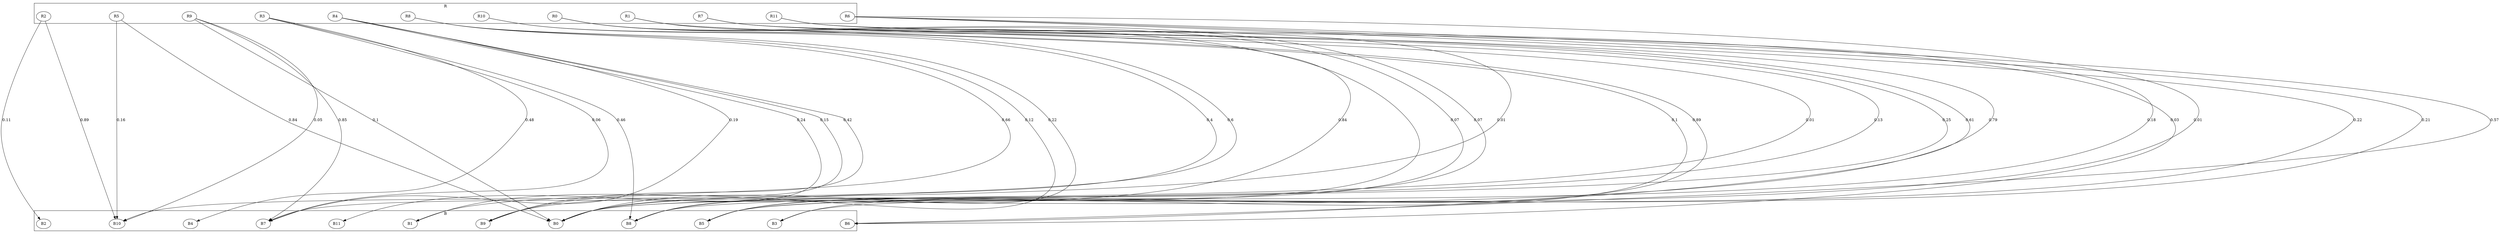 digraph {
	graph [bb="0,0,9035.6,862",
		nodesep=3,
		ranksep=10
	];
	node [label="\N"];
	subgraph cluster_0 {
		graph [bb="113.61,779,3153.6,854",
			label=R,
			lheight=0.21,
			lp="1633.6,842.5",
			lwidth=0.14
		];
		R0		 [height=0.5,
			pos="2038.6,805",
			width=0.75];
		R1		 [height=0.5,
			pos="2308.6,805",
			width=0.75];
		R2		 [height=0.5,
			pos="148.61,805",
			width=0.75];
		R3		 [height=0.5,
			pos="958.61,805",
			width=0.75];
		R4		 [height=0.5,
			pos="1228.6,805",
			width=0.75];
		R5		 [height=0.5,
			pos="418.61,805",
			width=0.75];
		R6		 [height=0.5,
			pos="3118.6,805",
			width=0.75];
		R7		 [height=0.5,
			pos="2578.6,805",
			width=0.75];
		R8		 [height=0.5,
			pos="1498.6,805",
			width=0.75];
		R9		 [height=0.5,
			pos="688.61,805",
			width=0.75];
		R10		 [height=0.5,
			pos="1768.6,805",
			width=0.75];
		R11		 [height=0.5,
			pos="2848.6,805",
			width=0.75];
	}
	subgraph cluster_1 {
		graph [bb="113.61,8,3153.6,83",
			label=B,
			lheight=0.21,
			lp="1633.6,71.5",
			lwidth=0.14
		];
		B0		 [height=0.5,
			pos="2038.6,34",
			width=0.75];
		B1		 [height=0.5,
			pos="1498.6,34",
			width=0.75];
		B2		 [height=0.5,
			pos="148.61,34",
			width=0.75];
		B3		 [height=0.5,
			pos="2848.6,34",
			width=0.75];
		B4		 [height=0.5,
			pos="688.61,34",
			width=0.75];
		B5		 [height=0.5,
			pos="2578.6,34",
			width=0.75];
		B6		 [height=0.5,
			pos="3118.6,34",
			width=0.75];
		B7		 [height=0.5,
			pos="958.61,34",
			width=0.75];
		B8		 [height=0.5,
			pos="2308.6,34",
			width=0.75];
		B9		 [height=0.5,
			pos="1768.6,34",
			width=0.75];
		B10		 [height=0.5,
			pos="418.61,34",
			width=0.75];
		B11		 [height=0.5,
			pos="1228.6,34",
			width=0.75];
	}
	R0 -> B0	 [labelangle=0,
		labeldistance=1,
		pos="e,2061.5,44.206 2064.4,799.47 2091.5,793.8 2135.4,784.97 2173.6,779 2821.1,677.84 5536.3,900.58 5099.6,412 4663.6,-75.838 2810.7,\
232.22 2173.6,83 2137.5,74.543 2097.8,59.373 2070.8,48.145",
		weight=0.02];
	R0 -> B5	 [label=0.07,
		labelangle=0,
		labeldistance=1,
		lp="5354.1,419.5",
		pos="e,2601.5,44.114 2064.4,799.4 2091.5,793.67 2135.4,784.8 2173.6,779 2873.9,672.83 4869.2,954.8 5341.6,427 5734.4,-11.867 3286.2,220.92 \
2713.6,83 2677.6,74.316 2637.8,59.183 2610.9,48.025",
		weight=0.07];
	R0 -> B8	 [label=0.07,
		labelangle=0,
		labeldistance=1,
		lp="5275.1,419.5",
		pos="e,2331.5,44.175 2064.4,799.42 2091.5,793.71 2135.4,784.85 2173.6,779 2856.5,674.48 4802.6,942.45 5262.6,427 5682.8,-43.834 3057.8,\
228.21 2443.6,83 2407.5,74.467 2367.8,59.309 2340.8,48.105",
		weight=0.07];
	R0 -> B9	 [label=0.84,
		labelangle=0,
		labeldistance=1,
		lp="4866.1,419.5",
		pos="e,1791.5,44.213 2064.4,799.56 2091.5,793.95 2135.4,785.18 2173.6,779 2767,682.98 5254.4,859.99 4853.6,412 4413.8,-79.591 2545.9,\
233.14 1903.6,83 1867.5,74.559 1827.8,59.386 1800.8,48.153",
		weight=0.84];
	R1 -> B3	 [label=0.89,
		labelangle=0,
		labeldistance=1,
		lp="6145.1,419.5",
		pos="e,2871,44.06 2334.4,799.28 2361.4,793.45 2405.3,784.5 2443.6,779 2851.2,720.44 5855.6,731.67 6132.6,427 6606.1,-93.866 3669.6,240.83 \
2983.6,83 2947.3,74.635 2907.3,59.31 2880.3,48.017",
		weight=0.89];
	R1 -> B5	 [label=0.1,
		labelangle=0,
		labeldistance=1,
		lp="6069.6,419.5",
		pos="e,2601,44.104 2334.4,799.3 2361.4,793.48 2405.3,784.53 2443.6,779 2843.2,721.2 5789.3,726.03 6060.6,427 6563.1,-126.71 3442.8,248.42 \
2713.6,83 2677.2,74.746 2637.3,59.402 2610.3,48.075",
		weight=0.1];
	R1 -> B10	 [label=0.01,
		labelangle=0,
		labeldistance=1,
		lp="5433.1,419.5",
		pos="e,440.97,44.325 2334.4,799.46 2361.5,793.77 2405.4,784.93 2443.6,779 3102.3,676.77 5875.8,898.97 5420.6,412 5050.5,16.026 1084,194.84 \
553.61,83 517.11,75.302 477.16,59.864 450.26,48.363",
		weight=0.01];
	R2 -> B2	 [label=0.11,
		labelangle=0,
		labeldistance=1,
		lp="17.11,419.5",
		pos="e,135.98,49.914 139.51,787.95 112.24,735.79 31.491,573.07 4.61,427 -22.215,281.23 85.119,118.26 129.86,58.04",
		weight=0.11];
	R2 -> B10	 [label=0.89,
		labelangle=0,
		labeldistance=1,
		lp="296.11,419.5",
		pos="e,412.35,51.862 154.76,787.45 189.95,686.94 365.87,184.6 409.04,61.341",
		weight=0.89];
	R3 -> B4	 [label=0.48,
		labelangle=0,
		labeldistance=1,
		lp="1934.1,419.5",
		pos="e,712.37,43.077 984.74,799.86 1150.1,766.73 2040.1,579.5 1915.6,412 1613.3,5.1543 1304.7,242.64 823.61,83 788.62,71.39 749.02,56.847 \
721.8,46.631",
		weight=0.48];
	R3 -> B7	 [label=0.06,
		labelangle=0,
		labeldistance=1,
		lp="2177.1,419.5",
		pos="e,982.38,43.032 984.26,799.34 1165,759.17 2238.1,515.63 2161.6,412 1866.6,12.428 1564.5,240.89 1093.6,83 1058.7,71.282 1019.1,56.756 \
991.82,46.573",
		weight=0.06];
	R3 -> B8	 [label=0.46,
		labelangle=0,
		labeldistance=1,
		lp="2262.1,419.5",
		pos="e,2311.7,52.015 984.28,799.17 1157.7,759.59 2153.6,528.72 2243.6,427 2337.5,320.83 2322.7,132.72 2313.1,61.959",
		weight=0.46];
	R4 -> B1	 [label=0.15,
		labelangle=0,
		labeldistance=1,
		lp="2994.1,419.5",
		pos="e,1521.8,43.277 1254.6,799.86 1470.2,757.23 2952.6,462.94 2981.6,427 3370,-54.09 2225.4,262.05 1633.6,83 1598.1,72.261 1558.3,57.461 \
1531.2,46.943",
		weight=0.15];
	R4 -> B7	 [label=0.19,
		labelangle=0,
		labeldistance=1,
		lp="2669.1,419.5",
		pos="e,981.7,43.506 1254.8,800.02 1441.4,764.38 2562.1,545.99 2653.6,427 2657.7,421.72 2657.8,417.18 2653.6,412 2207.2,-138.32 1775,277.47 \
1093.6,83 1057.9,72.822 1018.2,57.931 991.07,47.238",
		weight=0.19];
	R4 -> B9	 [label=0.42,
		labelangle=0,
		labeldistance=1,
		lp="3073.1,419.5",
		pos="e,1792.3,43.191 1254.6,799.87 1476.7,756.02 3045.4,445.72 3060.6,427 3399.5,11.093 2414.1,247.99 1903.6,83 1868.5,71.663 1828.9,\
57.078 1801.8,46.778",
		weight=0.42];
	R4 -> B11	 [label=0.24,
		labelangle=0,
		labeldistance=1,
		lp="2915.1,419.5",
		pos="e,1251.7,43.483 1254.4,799.63 1463.4,756.08 2872.1,461.42 2899.6,427 2903.8,421.79 2903.8,417.18 2899.6,412 2460.7,-130.91 2034.7,\
275.66 1363.6,83 1328,72.766 1288.2,57.884 1261.1,47.209",
		weight=0.24];
	R5 -> B0	 [label=0.84,
		labelangle=0,
		labeldistance=1,
		lp="1080.1,419.5",
		pos="e,2014.7,42.672 437.3,792.01 513.2,739.62 806.78,540.53 1067.6,412 1249.2,322.5 1855.7,100.49 2005.1,46.148",
		weight=0.84];
	R5 -> B10	 [label=0.16,
		labelangle=0,
		labeldistance=1,
		lp="431.11,419.5",
		pos="e,418.61,52.127 418.61,786.7 418.61,684.77 418.61,187.08 418.61,62.378",
		weight=0.16];
	R6 -> B0	 [label=0.01,
		labelangle=0,
		labeldistance=1,
		lp="7946.1,419.5",
		pos="e,2061,44.401 3145.8,804.96 3549,804.07 8286.5,785.66 7933.6,412 7493.4,-54.031 2801.5,212 2173.6,83 2137.1,75.493 2097.1,60.022 \
2070.2,48.462",
		weight=0.01];
	R6 -> B3	 [label=0.21,
		labelangle=0,
		labeldistance=1,
		lp="8777.1,419.5",
		pos="e,2871,44.402 3145.7,804.22 3575.1,791.8 8966.8,631.28 8759.6,412 8318.2,-55.287 3613.3,212.31 2983.6,83 2947.1,75.496 2907.1,60.025 \
2880.2,48.463",
		weight=0.21];
	R6 -> B5	 [label=0.22,
		labelangle=0,
		labeldistance=1,
		lp="8531.1,419.5",
		pos="e,2601,44.404 3145.8,804.14 3565.7,790.69 8711.6,621.53 8513.6,412 8070.3,-57.17 3345.9,212.77 2713.6,83 2677.1,75.5 2637.1,60.028 \
2610.2,48.465",
		weight=0.22];
	R6 -> B6	 [label=0.57,
		labelangle=0,
		labeldistance=1,
		lp="9023.1,419.5",
		pos="e,3145.8,34.7 3145.8,804.32 3568.7,793.57 8790.5,656.36 9005.6,427 9219.6,198.88 3665.9,48.298 3156,34.965",
		weight=0.57];
	R7 -> B0	 [label=0.01,
		labelangle=0,
		labeldistance=1,
		lp="6558.1,419.5",
		pos="e,2061,44.27 2604.4,799.25 2631.4,793.4 2675.3,784.43 2713.6,779 3137.1,718.92 6836.5,725.59 6545.6,412 6214.3,54.841 2649.9,185.33 \
2173.6,83 2137.1,75.163 2097.2,59.748 2070.3,48.291",
		weight=0.01];
	R7 -> B5	 [label=0.25,
		labelangle=0,
		labeldistance=1,
		lp="7050.1,419.5",
		pos="e,2601,44.264 2604.4,799.17 2631.4,793.25 2675.3,784.23 2713.6,779 3191.3,713.75 7365.4,765.64 7037.6,412 6710.1,58.604 3184.6,184.41 \
2713.6,83 2677.1,75.148 2637.2,59.736 2610.3,48.283",
		weight=0.25];
	R7 -> B6	 [label=0.61,
		labelangle=0,
		labeldistance=1,
		lp="7129.1,419.5",
		pos="e,3145.8,34.444 2604.4,799.16 2631.4,793.23 2675.3,784.2 2713.6,779 3199.9,712.94 6783.7,787.6 7116.6,427 7402.8,117 3576,41.914 \
3155.9,34.618",
		weight=0.61];
	R7 -> B8	 [label=0.13,
		labelangle=0,
		labeldistance=1,
		lp="6804.1,419.5",
		pos="e,2331,44.267 2604.4,799.21 2631.4,793.32 2675.3,784.33 2713.6,779 3164.2,716.33 7100.9,745.61 6791.6,412 6462.2,56.723 2917.3,184.87 \
2443.6,83 2407.1,75.156 2367.2,59.742 2340.3,48.287",
		weight=0.13];
	R8 -> B0	 [label=0.22,
		labelangle=0,
		labeldistance=1,
		lp="3808.1,419.5",
		pos="e,2061.7,43.562 1524.7,799.74 1551.9,794.33 1595.7,785.74 1633.6,779 2112.9,693.85 3480.3,797.82 3795.6,427 4273,-134.39 2883,282.51 \
2173.6,83 2137.9,72.96 2098.1,58.046 2071,47.311",
		weight=0.22];
	R8 -> B1	 [label=0.66,
		labelangle=0,
		labeldistance=1,
		lp="3650.1,419.5",
		pos="e,1521.6,43.834 1524.7,799.84 1551.9,794.5 1595.7,785.98 1633.6,779 2078.9,697.02 3930.7,757.09 3637.6,412 3345.5,68.008 2070.3,\
197.03 1633.6,83 1597.7,73.629 1558,58.607 1531,47.664",
		weight=0.66];
	R8 -> B9	 [label=0.12,
		labelangle=0,
		labeldistance=1,
		lp="3729.1,419.5",
		pos="e,1791.6,43.712 1524.7,799.79 1551.9,794.41 1595.7,785.86 1633.6,779 2095.6,695.49 3413.6,785.54 3716.6,427 4246,-199.39 2695.4,\
296.89 1903.6,83 1867.8,73.328 1828,58.355 1801,47.505",
		weight=0.12];
	R9 -> B0	 [label=0.1,
		labelangle=0,
		labeldistance=1,
		lp="1525.6,419.5",
		pos="e,2021.9,48.192 712.08,796.07 811.19,757.94 1204.1,602.73 1501.6,427 1711.4,303.11 1939.9,116.66 2014,54.781",
		weight=0.1];
	R9 -> B7	 [label=0.85,
		labelangle=0,
		labeldistance=1,
		lp="1435.1,419.5",
		pos="e,979.87,45.456 712.46,796.46 828.73,754.28 1333.8,564.81 1417.6,427 1477.2,329.01 1100.2,111.76 988.91,50.416",
		weight=0.85];
	R9 -> B10	 [label=0.05,
		labelangle=0,
		labeldistance=1,
		lp="1166.1,419.5",
		pos="e,442.43,42.55 713.63,797.63 825.43,763.37 1268.6,612.8 1146.6,412 1065.1,277.81 583.88,94.343 452.01,46.046",
		weight=0.05];
	R10 -> B0	 [label=0.4,
		labelangle=0,
		labeldistance=1,
		lp="4384.6,419.5",
		pos="e,2061.6,43.94 1794.4,799.64 1821.5,794.1 1865.5,785.38 1903.6,779 2450.9,687.39 4012,846.1 4375.6,427 4700.2,52.921 2653.7,204.69 \
2173.6,83 2137.7,73.888 2097.9,58.824 2070.9,47.8",
		weight=0.4];
	R10 -> B8	 [label=0.6,
		labelangle=0,
		labeldistance=1,
		lp="4456.6,419.5",
		pos="e,2331.6,43.834 1794.4,799.61 1821.5,794.04 1865.5,785.31 1903.6,779 2466.7,685.89 4072.7,857.33 4447.6,427 4744.4,86.303 2880.8,\
197.17 2443.6,83 2407.7,73.629 2368,58.607 2341,47.664",
		weight=0.6];
	R11 -> B5	 [label=0.18,
		labelangle=0,
		labeldistance=1,
		lp="7788.1,419.5",
		pos="e,2601,44.344 2874.3,799.11 2901.4,793.14 2945.3,784.08 2983.6,779 3513,708.83 8140.8,801.65 7775.6,412 7390.2,0.73129 3265.3,198.59 \
2713.6,83 2677.1,75.349 2637.1,59.903 2610.3,48.387",
		weight=0.18];
	R11 -> B6	 [label=0.03,
		labelangle=0,
		labeldistance=1,
		lp="7867.1,419.5",
		pos="e,3145.7,34.064 2874.3,799.1 2901.4,793.13 2945.3,784.06 2983.6,779 3521.6,708.01 7485,824.29 7854.6,427 8196.2,59.813 3616.5,35.601 \
3155.8,34.096",
		weight=0.03];
	R11 -> B7	 [label=0.79,
		labelangle=0,
		labeldistance=1,
		lp="7208.1,419.5",
		pos="e,980.95,44.425 2874.4,799.19 2901.4,793.28 2945.3,784.27 2983.6,779 3449,714.93 7518.7,753 7195.6,412 6728.6,-80.87 1758.9,218.57 \
1093.6,83 1057.1,75.551 1017.1,60.071 990.23,48.492",
		weight=0.79];
}
